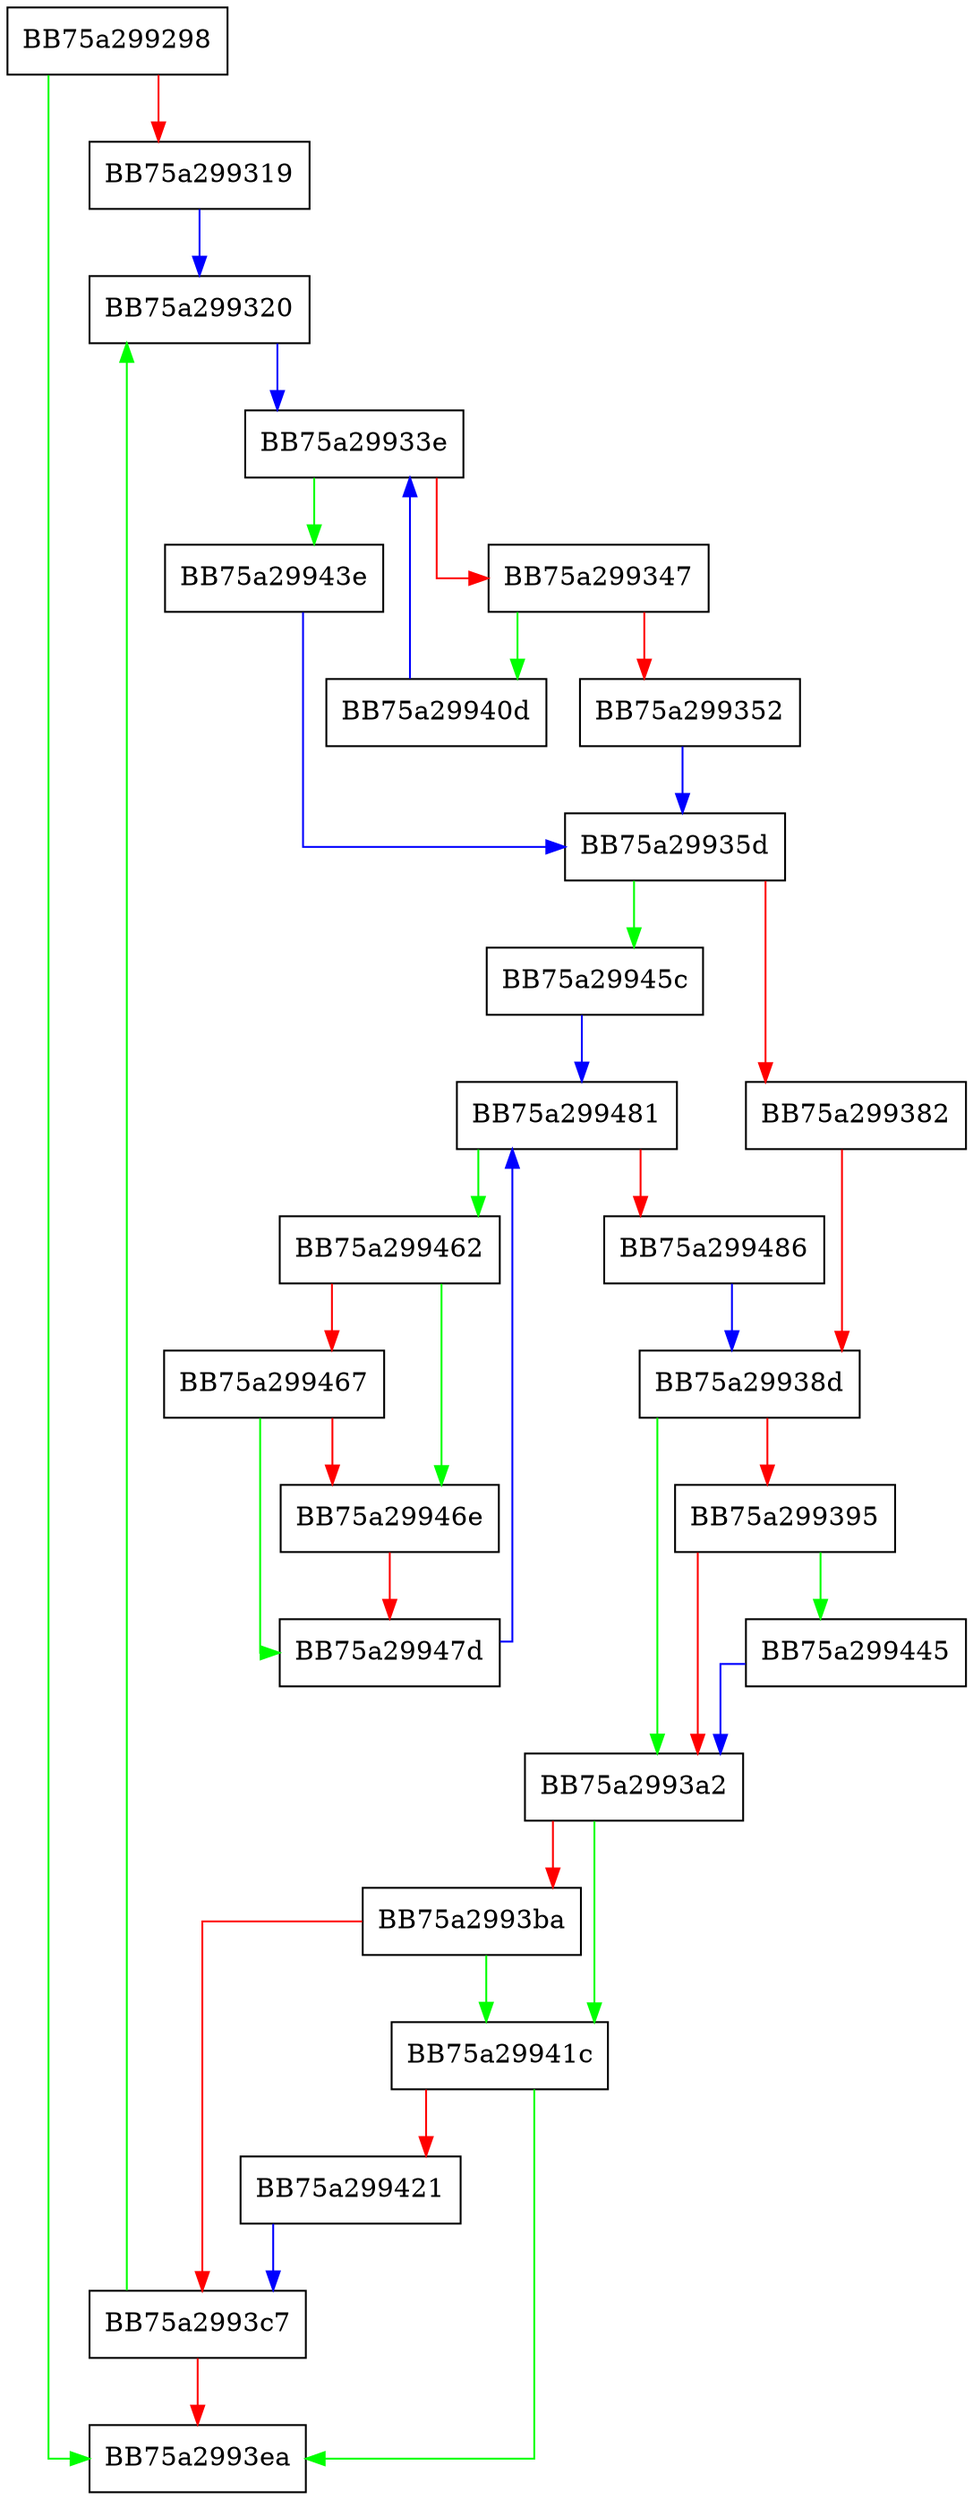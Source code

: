 digraph whereLoopAddAll {
  node [shape="box"];
  graph [splines=ortho];
  BB75a299298 -> BB75a2993ea [color="green"];
  BB75a299298 -> BB75a299319 [color="red"];
  BB75a299319 -> BB75a299320 [color="blue"];
  BB75a299320 -> BB75a29933e [color="blue"];
  BB75a29933e -> BB75a29943e [color="green"];
  BB75a29933e -> BB75a299347 [color="red"];
  BB75a299347 -> BB75a29940d [color="green"];
  BB75a299347 -> BB75a299352 [color="red"];
  BB75a299352 -> BB75a29935d [color="blue"];
  BB75a29935d -> BB75a29945c [color="green"];
  BB75a29935d -> BB75a299382 [color="red"];
  BB75a299382 -> BB75a29938d [color="red"];
  BB75a29938d -> BB75a2993a2 [color="green"];
  BB75a29938d -> BB75a299395 [color="red"];
  BB75a299395 -> BB75a299445 [color="green"];
  BB75a299395 -> BB75a2993a2 [color="red"];
  BB75a2993a2 -> BB75a29941c [color="green"];
  BB75a2993a2 -> BB75a2993ba [color="red"];
  BB75a2993ba -> BB75a29941c [color="green"];
  BB75a2993ba -> BB75a2993c7 [color="red"];
  BB75a2993c7 -> BB75a299320 [color="green"];
  BB75a2993c7 -> BB75a2993ea [color="red"];
  BB75a29940d -> BB75a29933e [color="blue"];
  BB75a29941c -> BB75a2993ea [color="green"];
  BB75a29941c -> BB75a299421 [color="red"];
  BB75a299421 -> BB75a2993c7 [color="blue"];
  BB75a29943e -> BB75a29935d [color="blue"];
  BB75a299445 -> BB75a2993a2 [color="blue"];
  BB75a29945c -> BB75a299481 [color="blue"];
  BB75a299462 -> BB75a29946e [color="green"];
  BB75a299462 -> BB75a299467 [color="red"];
  BB75a299467 -> BB75a29947d [color="green"];
  BB75a299467 -> BB75a29946e [color="red"];
  BB75a29946e -> BB75a29947d [color="red"];
  BB75a29947d -> BB75a299481 [color="blue"];
  BB75a299481 -> BB75a299462 [color="green"];
  BB75a299481 -> BB75a299486 [color="red"];
  BB75a299486 -> BB75a29938d [color="blue"];
}